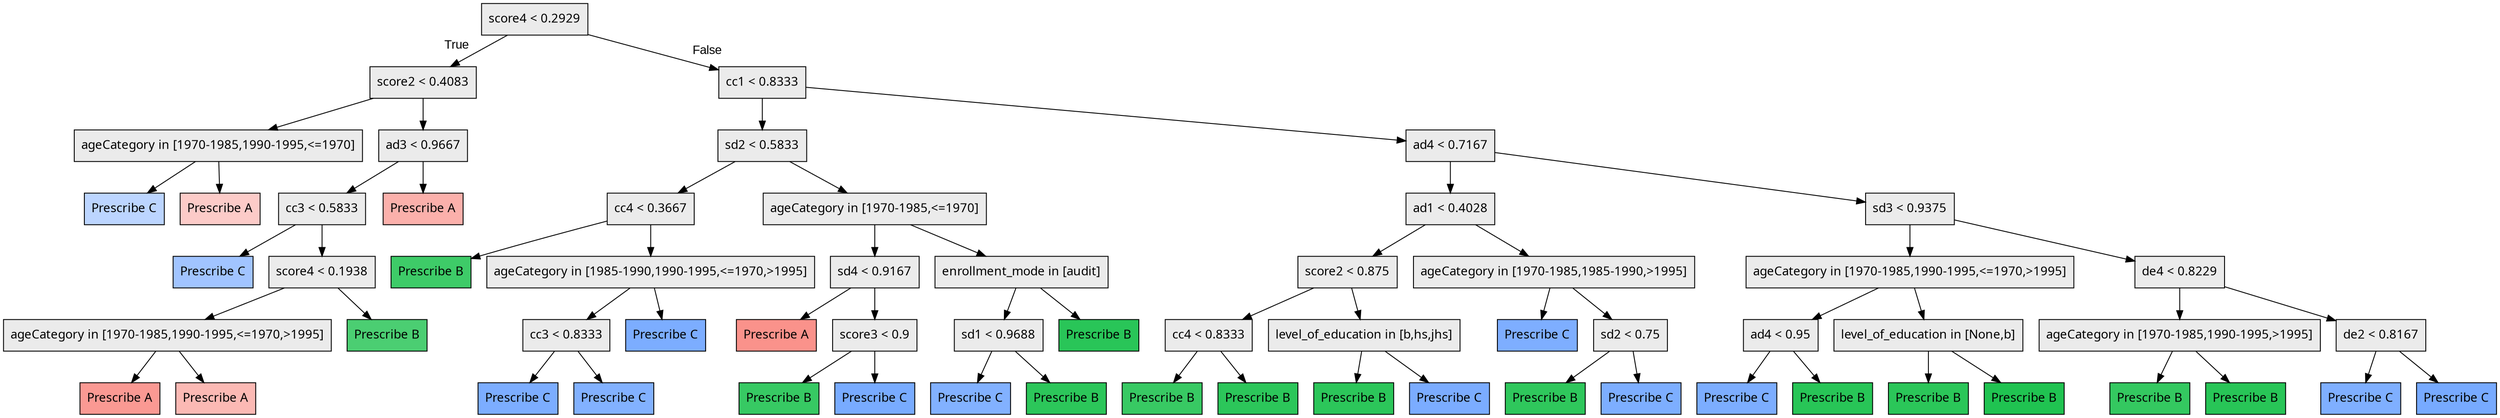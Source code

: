 digraph "G" {
1 [fillcolor="#EBEBEB", fontname="bold arial", label="score4 &lt; 0.2929", shape=box, style="filled"];
2 [fillcolor="#EBEBEB", fontname="bold arial", label="score2 &lt; 0.4083", shape=box, style="filled"];
3 [fillcolor="#EBEBEB", fontname="bold arial", label="ageCategory in [1970-1985,1990-1995,&lt;=1970]", shape=box, style="filled"];
4 [color=black, fillcolor="#619CFF6b", fontname="bold arial", label="Prescribe C", shape=box, style="filled"];
5 [color=black, fillcolor="#F8766D60", fontname="bold arial", label="Prescribe A", shape=box, style="filled"];
6 [fillcolor="#EBEBEB", fontname="bold arial", label="ad3 &lt; 0.9667", shape=box, style="filled"];
7 [fillcolor="#EBEBEB", fontname="bold arial", label="cc3 &lt; 0.5833", shape=box, style="filled"];
8 [color=black, fillcolor="#619CFF98", fontname="bold arial", label="Prescribe C", shape=box, style="filled"];
9 [fillcolor="#EBEBEB", fontname="bold arial", label="score4 &lt; 0.1938", shape=box, style="filled"];
10 [fillcolor="#EBEBEB", fontname="bold arial", label="ageCategory in [1970-1985,1990-1995,&lt;=1970,&gt;1995]", shape=box, style="filled"];
11 [color=black, fillcolor="#F8766Dbd", fontname="bold arial", label="Prescribe A", shape=box, style="filled"];
12 [color=black, fillcolor="#F8766D82", fontname="bold arial", label="Prescribe A", shape=box, style="filled"];
13 [color=black, fillcolor="#00BA38b4", fontname="bold arial", label="Prescribe B", shape=box, style="filled"];
14 [color=black, fillcolor="#F8766D93", fontname="bold arial", label="Prescribe A", shape=box, style="filled"];
15 [fillcolor="#EBEBEB", fontname="bold arial", label="cc1 &lt; 0.8333", shape=box, style="filled"];
16 [fillcolor="#EBEBEB", fontname="bold arial", label="sd2 &lt; 0.5833", shape=box, style="filled"];
17 [fillcolor="#EBEBEB", fontname="bold arial", label="cc4 &lt; 0.3667", shape=box, style="filled"];
18 [color=black, fillcolor="#00BA38c1", fontname="bold arial", label="Prescribe B", shape=box, style="filled"];
19 [fillcolor="#EBEBEB", fontname="bold arial", label="ageCategory in [1985-1990,1990-1995,&lt;=1970,&gt;1995]", shape=box, style="filled"];
20 [fillcolor="#EBEBEB", fontname="bold arial", label="cc3 &lt; 0.8333", shape=box, style="filled"];
21 [color=black, fillcolor="#619CFFd3", fontname="bold arial", label="Prescribe C", shape=box, style="filled"];
22 [color=black, fillcolor="#619CFFca", fontname="bold arial", label="Prescribe C", shape=box, style="filled"];
23 [color=black, fillcolor="#619CFFd3", fontname="bold arial", label="Prescribe C", shape=box, style="filled"];
24 [fillcolor="#EBEBEB", fontname="bold arial", label="ageCategory in [1970-1985,&lt;=1970]", shape=box, style="filled"];
25 [fillcolor="#EBEBEB", fontname="bold arial", label="sd4 &lt; 0.9167", shape=box, style="filled"];
26 [color=black, fillcolor="#F8766Dcb", fontname="bold arial", label="Prescribe A", shape=box, style="filled"];
27 [fillcolor="#EBEBEB", fontname="bold arial", label="score3 &lt; 0.9", shape=box, style="filled"];
28 [color=black, fillcolor="#00BA38c8", fontname="bold arial", label="Prescribe B", shape=box, style="filled"];
29 [color=black, fillcolor="#619CFFd9", fontname="bold arial", label="Prescribe C", shape=box, style="filled"];
30 [fillcolor="#EBEBEB", fontname="bold arial", label="enrollment_mode in [audit]", shape=box, style="filled"];
31 [fillcolor="#EBEBEB", fontname="bold arial", label="sd1 &lt; 0.9688", shape=box, style="filled"];
32 [color=black, fillcolor="#619CFFca", fontname="bold arial", label="Prescribe C", shape=box, style="filled"];
33 [color=black, fillcolor="#00BA38d3", fontname="bold arial", label="Prescribe B", shape=box, style="filled"];
34 [color=black, fillcolor="#00BA38d6", fontname="bold arial", label="Prescribe B", shape=box, style="filled"];
35 [fillcolor="#EBEBEB", fontname="bold arial", label="ad4 &lt; 0.7167", shape=box, style="filled"];
36 [fillcolor="#EBEBEB", fontname="bold arial", label="ad1 &lt; 0.4028", shape=box, style="filled"];
37 [fillcolor="#EBEBEB", fontname="bold arial", label="score2 &lt; 0.875", shape=box, style="filled"];
38 [fillcolor="#EBEBEB", fontname="bold arial", label="cc4 &lt; 0.8333", shape=box, style="filled"];
39 [color=black, fillcolor="#00BA38c7", fontname="bold arial", label="Prescribe B", shape=box, style="filled"];
40 [color=black, fillcolor="#00BA38d3", fontname="bold arial", label="Prescribe B", shape=box, style="filled"];
41 [fillcolor="#EBEBEB", fontname="bold arial", label="level_of_education in [b,hs,jhs]", shape=box, style="filled"];
42 [color=black, fillcolor="#00BA38d3", fontname="bold arial", label="Prescribe B", shape=box, style="filled"];
43 [color=black, fillcolor="#619CFFd5", fontname="bold arial", label="Prescribe C", shape=box, style="filled"];
44 [fillcolor="#EBEBEB", fontname="bold arial", label="ageCategory in [1970-1985,1985-1990,&gt;1995]", shape=box, style="filled"];
45 [color=black, fillcolor="#619CFFd0", fontname="bold arial", label="Prescribe C", shape=box, style="filled"];
46 [fillcolor="#EBEBEB", fontname="bold arial", label="sd2 &lt; 0.75", shape=box, style="filled"];
47 [color=black, fillcolor="#00BA38d0", fontname="bold arial", label="Prescribe B", shape=box, style="filled"];
48 [color=black, fillcolor="#619CFFd1", fontname="bold arial", label="Prescribe C", shape=box, style="filled"];
49 [fillcolor="#EBEBEB", fontname="bold arial", label="sd3 &lt; 0.9375", shape=box, style="filled"];
50 [fillcolor="#EBEBEB", fontname="bold arial", label="ageCategory in [1970-1985,1990-1995,&lt;=1970,&gt;1995]", shape=box, style="filled"];
51 [fillcolor="#EBEBEB", fontname="bold arial", label="ad4 &lt; 0.95", shape=box, style="filled"];
52 [color=black, fillcolor="#619CFFd3", fontname="bold arial", label="Prescribe C", shape=box, style="filled"];
53 [color=black, fillcolor="#00BA38d7", fontname="bold arial", label="Prescribe B", shape=box, style="filled"];
54 [fillcolor="#EBEBEB", fontname="bold arial", label="level_of_education in [None,b]", shape=box, style="filled"];
55 [color=black, fillcolor="#00BA38d4", fontname="bold arial", label="Prescribe B", shape=box, style="filled"];
56 [color=black, fillcolor="#00BA38df", fontname="bold arial", label="Prescribe B", shape=box, style="filled"];
57 [fillcolor="#EBEBEB", fontname="bold arial", label="de4 &lt; 0.8229", shape=box, style="filled"];
58 [fillcolor="#EBEBEB", fontname="bold arial", label="ageCategory in [1970-1985,1990-1995,&gt;1995]", shape=box, style="filled"];
59 [color=black, fillcolor="#00BA38cb", fontname="bold arial", label="Prescribe B", shape=box, style="filled"];
60 [color=black, fillcolor="#00BA38d7", fontname="bold arial", label="Prescribe B", shape=box, style="filled"];
61 [fillcolor="#EBEBEB", fontname="bold arial", label="de2 &lt; 0.8167", shape=box, style="filled"];
62 [color=black, fillcolor="#619CFFcf", fontname="bold arial", label="Prescribe C", shape=box, style="filled"];
63 [color=black, fillcolor="#619CFFdb", fontname="bold arial", label="Prescribe C", shape=box, style="filled"];
1 -> 2  [fontname="arial", headlabel="True", key=0, labelangle=45, labeldistance="2.5"];
1 -> 15  [fontname="arial", headlabel="False", key=0, labelangle="-45", labeldistance="2.5"];
2 -> 3  [key=0];
2 -> 6  [key=0];
3 -> 4  [key=0];
3 -> 5  [key=0];
6 -> 7  [key=0];
6 -> 14  [key=0];
7 -> 8  [key=0];
7 -> 9  [key=0];
9 -> 10  [key=0];
9 -> 13  [key=0];
10 -> 11  [key=0];
10 -> 12  [key=0];
15 -> 16  [key=0];
15 -> 35  [key=0];
16 -> 17  [key=0];
16 -> 24  [key=0];
17 -> 18  [key=0];
17 -> 19  [key=0];
19 -> 20  [key=0];
19 -> 23  [key=0];
20 -> 21  [key=0];
20 -> 22  [key=0];
24 -> 25  [key=0];
24 -> 30  [key=0];
25 -> 26  [key=0];
25 -> 27  [key=0];
27 -> 28  [key=0];
27 -> 29  [key=0];
30 -> 31  [key=0];
30 -> 34  [key=0];
31 -> 32  [key=0];
31 -> 33  [key=0];
35 -> 36  [key=0];
35 -> 49  [key=0];
36 -> 37  [key=0];
36 -> 44  [key=0];
37 -> 38  [key=0];
37 -> 41  [key=0];
38 -> 39  [key=0];
38 -> 40  [key=0];
41 -> 42  [key=0];
41 -> 43  [key=0];
44 -> 45  [key=0];
44 -> 46  [key=0];
46 -> 47  [key=0];
46 -> 48  [key=0];
49 -> 50  [key=0];
49 -> 57  [key=0];
50 -> 51  [key=0];
50 -> 54  [key=0];
51 -> 52  [key=0];
51 -> 53  [key=0];
54 -> 55  [key=0];
54 -> 56  [key=0];
57 -> 58  [key=0];
57 -> 61  [key=0];
58 -> 59  [key=0];
58 -> 60  [key=0];
61 -> 62  [key=0];
61 -> 63  [key=0];
}
